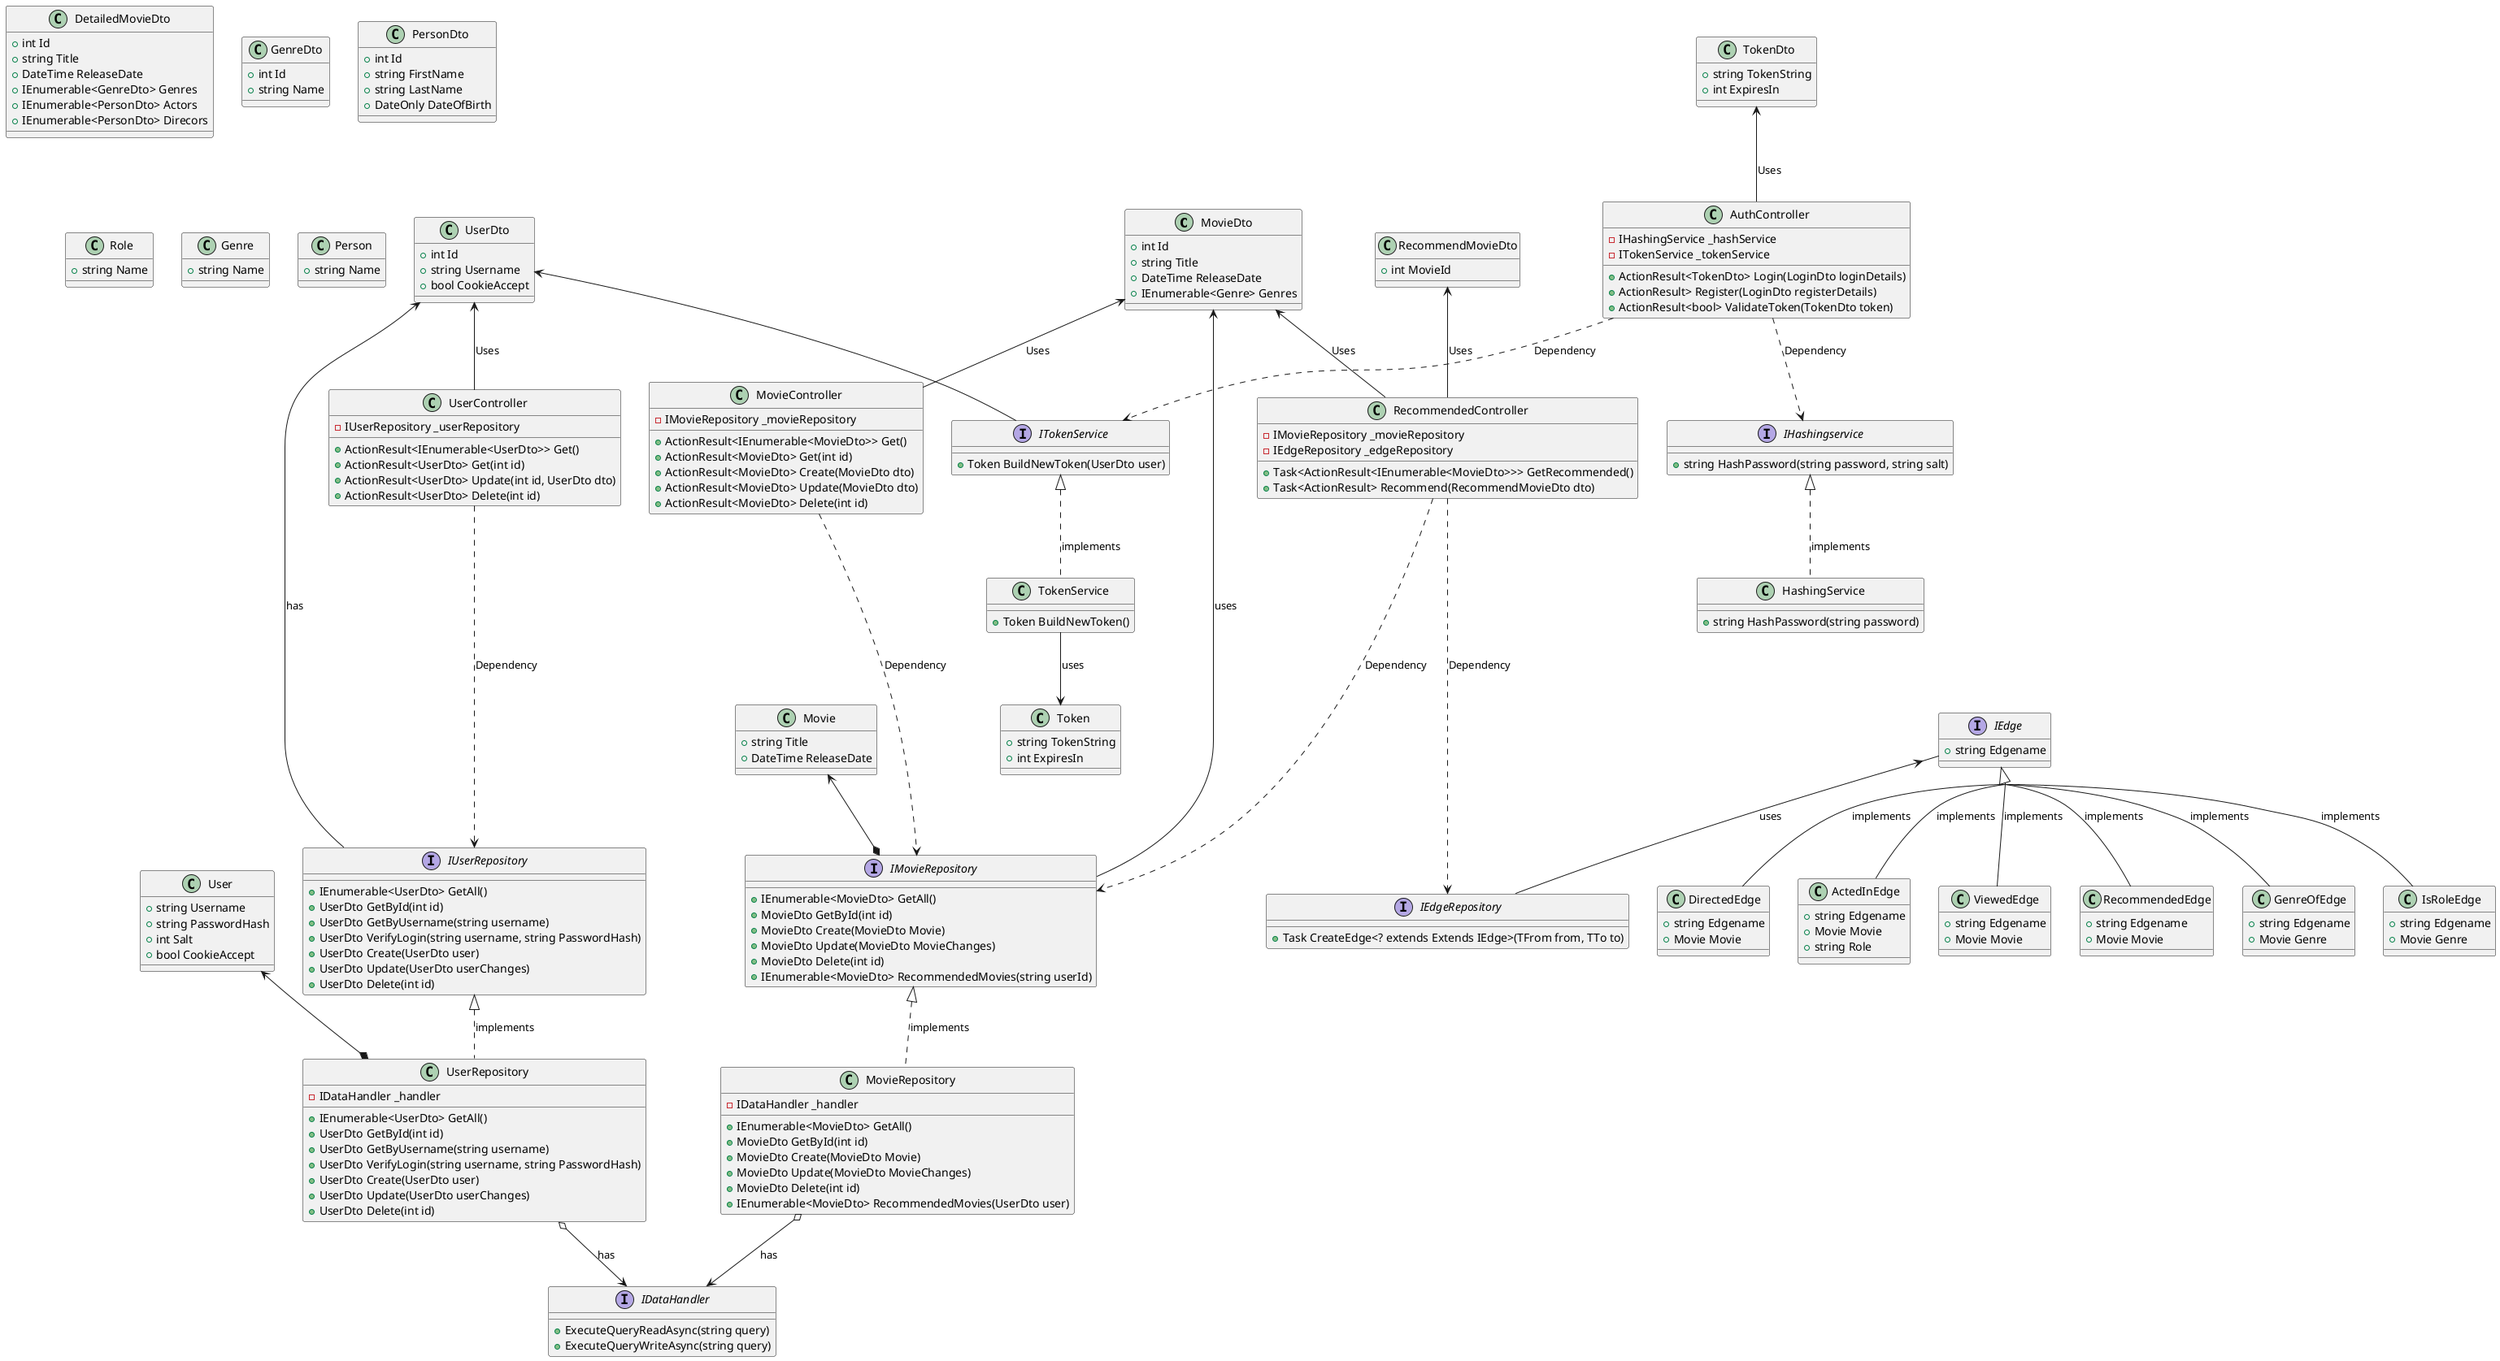 @startuml Classdiagram
skinparam groupInheritance 2

'*********'
'* DTO's *'
'*********'
class MovieDto {
    +int Id
    +string Title
    +DateTime ReleaseDate
    +IEnumerable<Genre> Genres
}

class DetailedMovieDto {
    +int Id
    +string Title
    +DateTime ReleaseDate
    +IEnumerable<GenreDto> Genres
    +IEnumerable<PersonDto> Actors
    +IEnumerable<PersonDto> Direcors
}

class GenreDto {
    +int Id
    +string Name
}

class PersonDto {
    +int Id
    +string FirstName
    +string LastName
    +DateOnly DateOfBirth
}

class UserDto {
    +int Id
    +string Username
    +bool CookieAccept
}

class RecommendMovieDto {
    +int MovieId
}

class TokenDto {
    +string TokenString
    +int ExpiresIn
}


'***************'
'* Controllers *'
'***************'

class UserController {
    -IUserRepository _userRepository
    +ActionResult<IEnumerable<UserDto>> Get()
    +ActionResult<UserDto> Get(int id)
    +ActionResult<UserDto> Update(int id, UserDto dto)
    +ActionResult<UserDto> Delete(int id)  
}
UserDto <-- UserController : Uses
UserController ....> IUserRepository : Dependency

class MovieController {
    -IMovieRepository _movieRepository
    +ActionResult<IEnumerable<MovieDto>> Get()
    +ActionResult<MovieDto> Get(int id)
    +ActionResult<MovieDto> Create(MovieDto dto)
    +ActionResult<MovieDto> Update(MovieDto dto)
    +ActionResult<MovieDto> Delete(int id)
}
MovieDto <-- MovieController : Uses
MovieController ....> IMovieRepository : Dependency

class RecommendedController {
    -IMovieRepository _movieRepository
    -IEdgeRepository _edgeRepository
    +Task<ActionResult<IEnumerable<MovieDto>>> GetRecommended()
    +Task<ActionResult> Recommend(RecommendMovieDto dto)
}
MovieDto <-- RecommendedController : Uses
RecommendMovieDto <-- RecommendedController : Uses
RecommendedController ....> IMovieRepository : Dependency
RecommendedController ....> IEdgeRepository : Dependency

class AuthController {
    -IHashingService _hashService
    -ITokenService _tokenService
    +ActionResult<TokenDto> Login(LoginDto loginDetails)
    +ActionResult> Register(LoginDto registerDetails)
    +ActionResult<bool> ValidateToken(TokenDto token)
}
AuthController ..> IHashingService : Dependency
AuthController ..> ITokenService : Dependency
TokenDto <-- AuthController : Uses


'************'
'* Services *'
'************'

interface "IHashingservice" as IHashingService {
    +string HashPassword(string password, string salt)
}

class HashingService {
    +string HashPassword(string password)
}
IHashingService <|.. HashingService : implements

interface "ITokenService" as ITokenService {
    +Token BuildNewToken(UserDto user)
}
UserDto <-- ITokenService

class TokenService {
    +Token BuildNewToken()
}
TokenService --> Token : uses
ITokenService <|.. TokenService : implements


'**************'
'* NodeModels *'
'**************'

class Movie {
    +string Title
    +DateTime ReleaseDate
}

class User {
    +string Username
    +string PasswordHash
    +int Salt
    +bool CookieAccept
}

class Role {
    +string Name
}

class Token {
    +string TokenString
    +int ExpiresIn
}

class Genre {
    +string Name
}

class Person {
    +string Name
}


'*********'
'* Edges *'
'*********'

interface "IEdge" as IEdge {
    +string Edgename
}
class DirectedEdge {
    +string Edgename
    +Movie Movie
}
IEdge <|.. DirectedEdge : implements

class ActedInEdge {
    +string Edgename
    +Movie Movie
    +string Role
}
IEdge <|.. ActedInEdge : implements

class ViewedEdge {
    +string Edgename
    +Movie Movie
}
IEdge <|.. ViewedEdge : implements

class RecommendedEdge {
    +string Edgename
    +Movie Movie
}
IEdge <|.. RecommendedEdge : implements

class GenreOfEdge {
    +string Edgename
    +Movie Genre
}
IEdge <|.. GenreOfEdge : implements

class IsRoleEdge {
    +string Edgename
    +Movie Genre
}
IEdge <|.. IsRoleEdge : implements


'****************'
'* Repositories *'
'****************'

interface "IUserRepository" as IUserRepository {
    +IEnumerable<UserDto> GetAll() 
    +UserDto GetById(int id)
    +UserDto GetByUsername(string username)
    +UserDto VerifyLogin(string username, string PasswordHash)
    +UserDto Create(UserDto user)
    +UserDto Update(UserDto userChanges)
    +UserDto Delete(int id)
}
User <--* UserRepository
UserDto <-- IUserRepository : has

class UserRepository {
    -IDataHandler _handler
    +IEnumerable<UserDto> GetAll() 
    +UserDto GetById(int id)
    +UserDto GetByUsername(string username)
    +UserDto VerifyLogin(string username, string PasswordHash)
    +UserDto Create(UserDto user)
    +UserDto Update(UserDto userChanges)
    +UserDto Delete(int id)
}
IUserRepository <|.. UserRepository : implements
UserRepository o--> IDataHandler : has

interface "IMovieRepository" as IMovieRepository {
    +IEnumerable<MovieDto> GetAll() 
    +MovieDto GetById(int id)
    +MovieDto Create(MovieDto Movie)
    +MovieDto Update(MovieDto MovieChanges)
    +MovieDto Delete(int id)
    +IEnumerable<MovieDto> RecommendedMovies(string userId)
}
Movie <--* IMovieRepository
MovieDto <--- IMovieRepository : uses

class MovieRepository {
    -IDataHandler _handler
    +IEnumerable<MovieDto> GetAll() 
    +MovieDto GetById(int id)
    +MovieDto Create(MovieDto Movie)
    +MovieDto Update(MovieDto MovieChanges)
    +MovieDto Delete(int id)
    +IEnumerable<MovieDto> RecommendedMovies(UserDto user)
}
IMovieRepository <|.. MovieRepository : implements
MovieRepository o--> IDataHandler : has

interface IEdgeRepository {
    +Task CreateEdge<? extends Extends IEdge>(TFrom from, TTo to)
}
IEdge <-- IEdgeRepository : uses

interface "IDataHandler" as IDataHandler {
    +ExecuteQueryReadAsync(string query)
    +ExecuteQueryWriteAsync(string query)
}

@enduml
